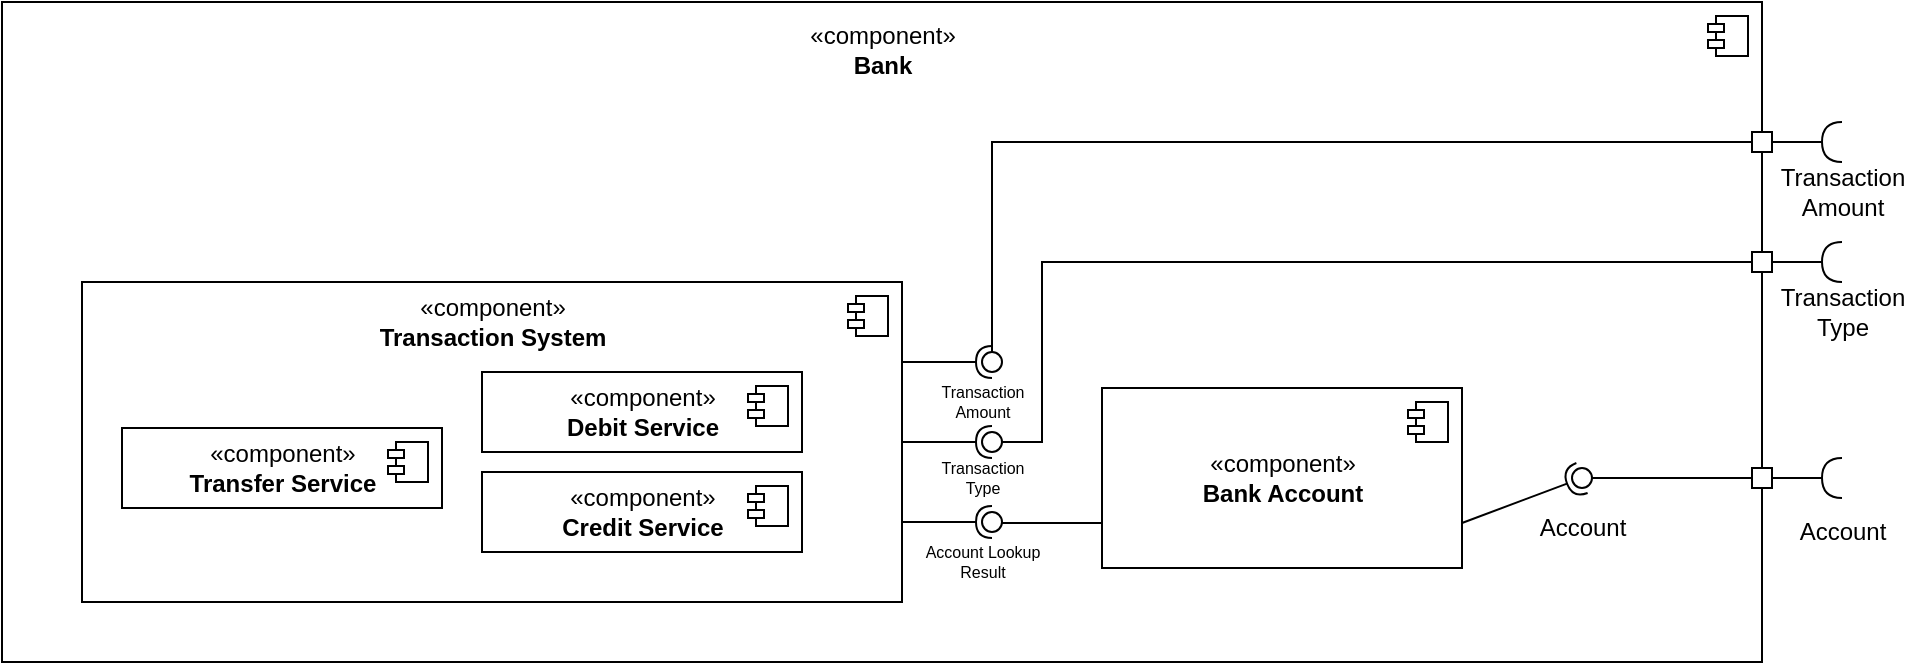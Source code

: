 <mxfile version="13.8.0" type="google"><diagram id="koimoi129Sak5b8MhfUw" name="Page-1"><mxGraphModel dx="2090" dy="621" grid="1" gridSize="10" guides="1" tooltips="1" connect="1" arrows="1" fold="1" page="1" pageScale="1" pageWidth="850" pageHeight="1100" math="0" shadow="0"><root><mxCell id="0"/><mxCell id="1" parent="0"/><mxCell id="8C5SLGYDKOd85TGZnsz5-1" value="«component»&lt;br&gt;&lt;b&gt;Bank&lt;/b&gt;" style="html=1;dropTarget=0;labelPosition=center;verticalLabelPosition=top;align=center;verticalAlign=bottom;spacing=-39;" parent="1" vertex="1"><mxGeometry x="-10" y="400" width="880" height="330" as="geometry"/></mxCell><mxCell id="8C5SLGYDKOd85TGZnsz5-2" value="" style="shape=module;jettyWidth=8;jettyHeight=4;" parent="8C5SLGYDKOd85TGZnsz5-1" vertex="1"><mxGeometry x="1" width="20" height="20" relative="1" as="geometry"><mxPoint x="-27" y="7" as="offset"/></mxGeometry></mxCell><mxCell id="8C5SLGYDKOd85TGZnsz5-3" value="«component»&lt;br&gt;&lt;b&gt;Transaction System&lt;/b&gt;" style="html=1;dropTarget=0;labelPosition=center;verticalLabelPosition=top;align=center;verticalAlign=bottom;spacing=-35;" parent="1" vertex="1"><mxGeometry x="30" y="540" width="410" height="160" as="geometry"/></mxCell><mxCell id="8C5SLGYDKOd85TGZnsz5-4" value="" style="shape=module;jettyWidth=8;jettyHeight=4;" parent="8C5SLGYDKOd85TGZnsz5-3" vertex="1"><mxGeometry x="1" width="20" height="20" relative="1" as="geometry"><mxPoint x="-27" y="7" as="offset"/></mxGeometry></mxCell><mxCell id="8C5SLGYDKOd85TGZnsz5-5" value="«component»&lt;br&gt;&lt;b&gt;Bank Account&lt;/b&gt;" style="html=1;dropTarget=0;" parent="1" vertex="1"><mxGeometry x="540" y="593" width="180" height="90" as="geometry"/></mxCell><mxCell id="8C5SLGYDKOd85TGZnsz5-6" value="" style="shape=module;jettyWidth=8;jettyHeight=4;" parent="8C5SLGYDKOd85TGZnsz5-5" vertex="1"><mxGeometry x="1" width="20" height="20" relative="1" as="geometry"><mxPoint x="-27" y="7" as="offset"/></mxGeometry></mxCell><mxCell id="8C5SLGYDKOd85TGZnsz5-7" value="Account Lookup&lt;br style=&quot;font-size: 8px;&quot;&gt;Result" style="text;html=1;align=center;verticalAlign=middle;resizable=0;points=[];autosize=1;fontSize=8;" parent="1" vertex="1"><mxGeometry x="445" y="665" width="70" height="30" as="geometry"/></mxCell><mxCell id="8C5SLGYDKOd85TGZnsz5-8" style="edgeStyle=orthogonalEdgeStyle;rounded=0;orthogonalLoop=1;jettySize=auto;html=1;exitX=1;exitY=0.5;exitDx=0;exitDy=0;exitPerimeter=0;entryX=1;entryY=0.5;entryDx=0;entryDy=0;endArrow=none;endFill=0;" parent="1" source="8C5SLGYDKOd85TGZnsz5-9" target="8C5SLGYDKOd85TGZnsz5-14" edge="1"><mxGeometry relative="1" as="geometry"/></mxCell><mxCell id="8C5SLGYDKOd85TGZnsz5-9" value="" style="shape=requiredInterface;html=1;verticalLabelPosition=bottom;rotation=-180;" parent="1" vertex="1"><mxGeometry x="900" y="628" width="10" height="20" as="geometry"/></mxCell><mxCell id="8C5SLGYDKOd85TGZnsz5-10" value="" style="rounded=0;orthogonalLoop=1;jettySize=auto;html=1;endArrow=none;endFill=0;exitX=0;exitY=0.5;exitDx=0;exitDy=0;" parent="1" source="8C5SLGYDKOd85TGZnsz5-14" target="8C5SLGYDKOd85TGZnsz5-12" edge="1"><mxGeometry relative="1" as="geometry"><mxPoint x="825" y="624.5" as="sourcePoint"/></mxGeometry></mxCell><mxCell id="8C5SLGYDKOd85TGZnsz5-11" value="" style="rounded=0;orthogonalLoop=1;jettySize=auto;html=1;endArrow=halfCircle;endFill=0;entryX=0.5;entryY=0.5;entryDx=0;entryDy=0;endSize=6;strokeWidth=1;exitX=1;exitY=0.75;exitDx=0;exitDy=0;" parent="1" source="8C5SLGYDKOd85TGZnsz5-5" target="8C5SLGYDKOd85TGZnsz5-12" edge="1"><mxGeometry relative="1" as="geometry"><mxPoint x="735" y="624.5" as="sourcePoint"/><Array as="points"/></mxGeometry></mxCell><mxCell id="8C5SLGYDKOd85TGZnsz5-12" value="" style="ellipse;whiteSpace=wrap;html=1;fontFamily=Helvetica;fontSize=12;fontColor=#000000;align=center;strokeColor=#000000;fillColor=#ffffff;points=[];aspect=fixed;resizable=0;" parent="1" vertex="1"><mxGeometry x="775" y="633" width="10" height="10" as="geometry"/></mxCell><mxCell id="8C5SLGYDKOd85TGZnsz5-13" value="Account" style="text;html=1;align=center;verticalAlign=middle;resizable=0;points=[];autosize=1;" parent="1" vertex="1"><mxGeometry x="750" y="653" width="60" height="20" as="geometry"/></mxCell><mxCell id="8C5SLGYDKOd85TGZnsz5-14" value="" style="rounded=0;whiteSpace=wrap;html=1;" parent="1" vertex="1"><mxGeometry x="865" y="633" width="10" height="10" as="geometry"/></mxCell><mxCell id="8C5SLGYDKOd85TGZnsz5-15" style="edgeStyle=orthogonalEdgeStyle;rounded=0;orthogonalLoop=1;jettySize=auto;html=1;exitX=1;exitY=0.5;exitDx=0;exitDy=0;exitPerimeter=0;entryX=1;entryY=0.5;entryDx=0;entryDy=0;endArrow=none;endFill=0;" parent="1" source="8C5SLGYDKOd85TGZnsz5-16" target="8C5SLGYDKOd85TGZnsz5-17" edge="1"><mxGeometry relative="1" as="geometry"/></mxCell><mxCell id="8C5SLGYDKOd85TGZnsz5-16" value="" style="shape=requiredInterface;html=1;verticalLabelPosition=bottom;rotation=-180;" parent="1" vertex="1"><mxGeometry x="900" y="520" width="10" height="20" as="geometry"/></mxCell><mxCell id="8C5SLGYDKOd85TGZnsz5-17" value="" style="rounded=0;whiteSpace=wrap;html=1;" parent="1" vertex="1"><mxGeometry x="865" y="525" width="10" height="10" as="geometry"/></mxCell><mxCell id="8C5SLGYDKOd85TGZnsz5-18" value="Transaction&lt;br&gt;Type" style="text;html=1;align=center;verticalAlign=middle;resizable=0;points=[];autosize=1;" parent="1" vertex="1"><mxGeometry x="870" y="540" width="80" height="30" as="geometry"/></mxCell><mxCell id="8C5SLGYDKOd85TGZnsz5-19" style="edgeStyle=orthogonalEdgeStyle;rounded=0;orthogonalLoop=1;jettySize=auto;html=1;exitX=1;exitY=0.5;exitDx=0;exitDy=0;exitPerimeter=0;entryX=1;entryY=0.5;entryDx=0;entryDy=0;endArrow=none;endFill=0;" parent="1" source="8C5SLGYDKOd85TGZnsz5-20" target="8C5SLGYDKOd85TGZnsz5-21" edge="1"><mxGeometry relative="1" as="geometry"/></mxCell><mxCell id="8C5SLGYDKOd85TGZnsz5-20" value="" style="shape=requiredInterface;html=1;verticalLabelPosition=bottom;rotation=-180;" parent="1" vertex="1"><mxGeometry x="900" y="460" width="10" height="20" as="geometry"/></mxCell><mxCell id="8C5SLGYDKOd85TGZnsz5-21" value="" style="rounded=0;whiteSpace=wrap;html=1;" parent="1" vertex="1"><mxGeometry x="865" y="465" width="10" height="10" as="geometry"/></mxCell><mxCell id="8C5SLGYDKOd85TGZnsz5-22" value="Transaction&lt;br&gt;Amount" style="text;html=1;align=center;verticalAlign=middle;resizable=0;points=[];autosize=1;" parent="1" vertex="1"><mxGeometry x="870" y="480" width="80" height="30" as="geometry"/></mxCell><mxCell id="8C5SLGYDKOd85TGZnsz5-23" value="" style="rounded=0;orthogonalLoop=1;jettySize=auto;html=1;endArrow=halfCircle;endFill=0;endSize=6;strokeWidth=1;exitX=1;exitY=0.25;exitDx=0;exitDy=0;" parent="1" source="8C5SLGYDKOd85TGZnsz5-3" edge="1"><mxGeometry relative="1" as="geometry"><mxPoint x="460" y="580" as="sourcePoint"/><mxPoint x="485" y="580" as="targetPoint"/><Array as="points"/></mxGeometry></mxCell><mxCell id="8C5SLGYDKOd85TGZnsz5-24" style="edgeStyle=orthogonalEdgeStyle;rounded=0;orthogonalLoop=1;jettySize=auto;html=1;endArrow=none;endFill=0;entryX=0;entryY=0.5;entryDx=0;entryDy=0;" parent="1" source="8C5SLGYDKOd85TGZnsz5-25" target="8C5SLGYDKOd85TGZnsz5-21" edge="1"><mxGeometry relative="1" as="geometry"><Array as="points"><mxPoint x="485" y="470"/></Array></mxGeometry></mxCell><mxCell id="8C5SLGYDKOd85TGZnsz5-25" value="" style="ellipse;whiteSpace=wrap;html=1;fontFamily=Helvetica;fontSize=12;fontColor=#000000;align=center;strokeColor=#000000;fillColor=#ffffff;points=[];aspect=fixed;resizable=0;" parent="1" vertex="1"><mxGeometry x="480" y="575" width="10" height="10" as="geometry"/></mxCell><mxCell id="8C5SLGYDKOd85TGZnsz5-26" value="" style="rounded=0;orthogonalLoop=1;jettySize=auto;html=1;endArrow=halfCircle;endFill=0;endSize=6;strokeWidth=1;exitX=1;exitY=0.25;exitDx=0;exitDy=0;" parent="1" edge="1"><mxGeometry relative="1" as="geometry"><mxPoint x="440" y="620" as="sourcePoint"/><mxPoint x="485" y="620" as="targetPoint"/><Array as="points"/></mxGeometry></mxCell><mxCell id="8C5SLGYDKOd85TGZnsz5-27" style="edgeStyle=orthogonalEdgeStyle;rounded=0;orthogonalLoop=1;jettySize=auto;html=1;endArrow=none;endFill=0;entryX=0;entryY=0.5;entryDx=0;entryDy=0;" parent="1" source="8C5SLGYDKOd85TGZnsz5-28" target="8C5SLGYDKOd85TGZnsz5-17" edge="1"><mxGeometry relative="1" as="geometry"><mxPoint x="770" y="520" as="targetPoint"/><Array as="points"><mxPoint x="510" y="620"/><mxPoint x="510" y="530"/></Array></mxGeometry></mxCell><mxCell id="8C5SLGYDKOd85TGZnsz5-28" value="" style="ellipse;whiteSpace=wrap;html=1;fontFamily=Helvetica;fontSize=12;fontColor=#000000;align=center;strokeColor=#000000;fillColor=#ffffff;points=[];aspect=fixed;resizable=0;" parent="1" vertex="1"><mxGeometry x="480" y="615" width="10" height="10" as="geometry"/></mxCell><mxCell id="8C5SLGYDKOd85TGZnsz5-29" value="" style="rounded=0;orthogonalLoop=1;jettySize=auto;html=1;endArrow=halfCircle;endFill=0;endSize=6;strokeWidth=1;exitX=1;exitY=0.75;exitDx=0;exitDy=0;" parent="1" edge="1"><mxGeometry relative="1" as="geometry"><mxPoint x="440" y="660" as="sourcePoint"/><mxPoint x="485" y="660" as="targetPoint"/><Array as="points"/></mxGeometry></mxCell><mxCell id="8C5SLGYDKOd85TGZnsz5-30" style="edgeStyle=orthogonalEdgeStyle;rounded=0;orthogonalLoop=1;jettySize=auto;html=1;endArrow=none;endFill=0;entryX=0;entryY=0.75;entryDx=0;entryDy=0;" parent="1" source="8C5SLGYDKOd85TGZnsz5-31" target="8C5SLGYDKOd85TGZnsz5-5" edge="1"><mxGeometry relative="1" as="geometry"><mxPoint x="515" y="630" as="targetPoint"/><Array as="points"><mxPoint x="515" y="661"/></Array></mxGeometry></mxCell><mxCell id="8C5SLGYDKOd85TGZnsz5-31" value="" style="ellipse;whiteSpace=wrap;html=1;fontFamily=Helvetica;fontSize=12;fontColor=#000000;align=center;strokeColor=#000000;fillColor=#ffffff;points=[];aspect=fixed;resizable=0;" parent="1" vertex="1"><mxGeometry x="480" y="655" width="10" height="10" as="geometry"/></mxCell><mxCell id="8C5SLGYDKOd85TGZnsz5-32" value="Transaction&lt;br&gt;Type" style="text;html=1;align=center;verticalAlign=middle;resizable=0;points=[];autosize=1;fontSize=8;" parent="1" vertex="1"><mxGeometry x="450" y="623" width="60" height="30" as="geometry"/></mxCell><mxCell id="8C5SLGYDKOd85TGZnsz5-33" value="Transaction&lt;br&gt;Amount" style="text;html=1;align=center;verticalAlign=middle;resizable=0;points=[];autosize=1;fontSize=8;" parent="1" vertex="1"><mxGeometry x="450" y="585" width="60" height="30" as="geometry"/></mxCell><mxCell id="8C5SLGYDKOd85TGZnsz5-34" value="Account" style="text;html=1;align=center;verticalAlign=middle;resizable=0;points=[];autosize=1;" parent="1" vertex="1"><mxGeometry x="880" y="655" width="60" height="20" as="geometry"/></mxCell><mxCell id="8C5SLGYDKOd85TGZnsz5-35" value="«component»&lt;br&gt;&lt;b&gt;Debit Service&lt;/b&gt;" style="html=1;dropTarget=0;" parent="1" vertex="1"><mxGeometry x="230" y="585" width="160" height="40" as="geometry"/></mxCell><mxCell id="8C5SLGYDKOd85TGZnsz5-36" value="" style="shape=module;jettyWidth=8;jettyHeight=4;" parent="8C5SLGYDKOd85TGZnsz5-35" vertex="1"><mxGeometry x="1" width="20" height="20" relative="1" as="geometry"><mxPoint x="-27" y="7" as="offset"/></mxGeometry></mxCell><mxCell id="8C5SLGYDKOd85TGZnsz5-37" value="«component»&lt;br&gt;&lt;b&gt;Credit Service&lt;/b&gt;" style="html=1;dropTarget=0;" parent="1" vertex="1"><mxGeometry x="230" y="635" width="160" height="40" as="geometry"/></mxCell><mxCell id="8C5SLGYDKOd85TGZnsz5-38" value="" style="shape=module;jettyWidth=8;jettyHeight=4;" parent="8C5SLGYDKOd85TGZnsz5-37" vertex="1"><mxGeometry x="1" width="20" height="20" relative="1" as="geometry"><mxPoint x="-27" y="7" as="offset"/></mxGeometry></mxCell><mxCell id="TcB1qUHRR9zL46ugUQkY-1" value="«component»&lt;br&gt;&lt;b&gt;Transfer Service&lt;/b&gt;" style="html=1;dropTarget=0;" vertex="1" parent="1"><mxGeometry x="50" y="613" width="160" height="40" as="geometry"/></mxCell><mxCell id="TcB1qUHRR9zL46ugUQkY-2" value="" style="shape=module;jettyWidth=8;jettyHeight=4;" vertex="1" parent="TcB1qUHRR9zL46ugUQkY-1"><mxGeometry x="1" width="20" height="20" relative="1" as="geometry"><mxPoint x="-27" y="7" as="offset"/></mxGeometry></mxCell></root></mxGraphModel></diagram></mxfile>